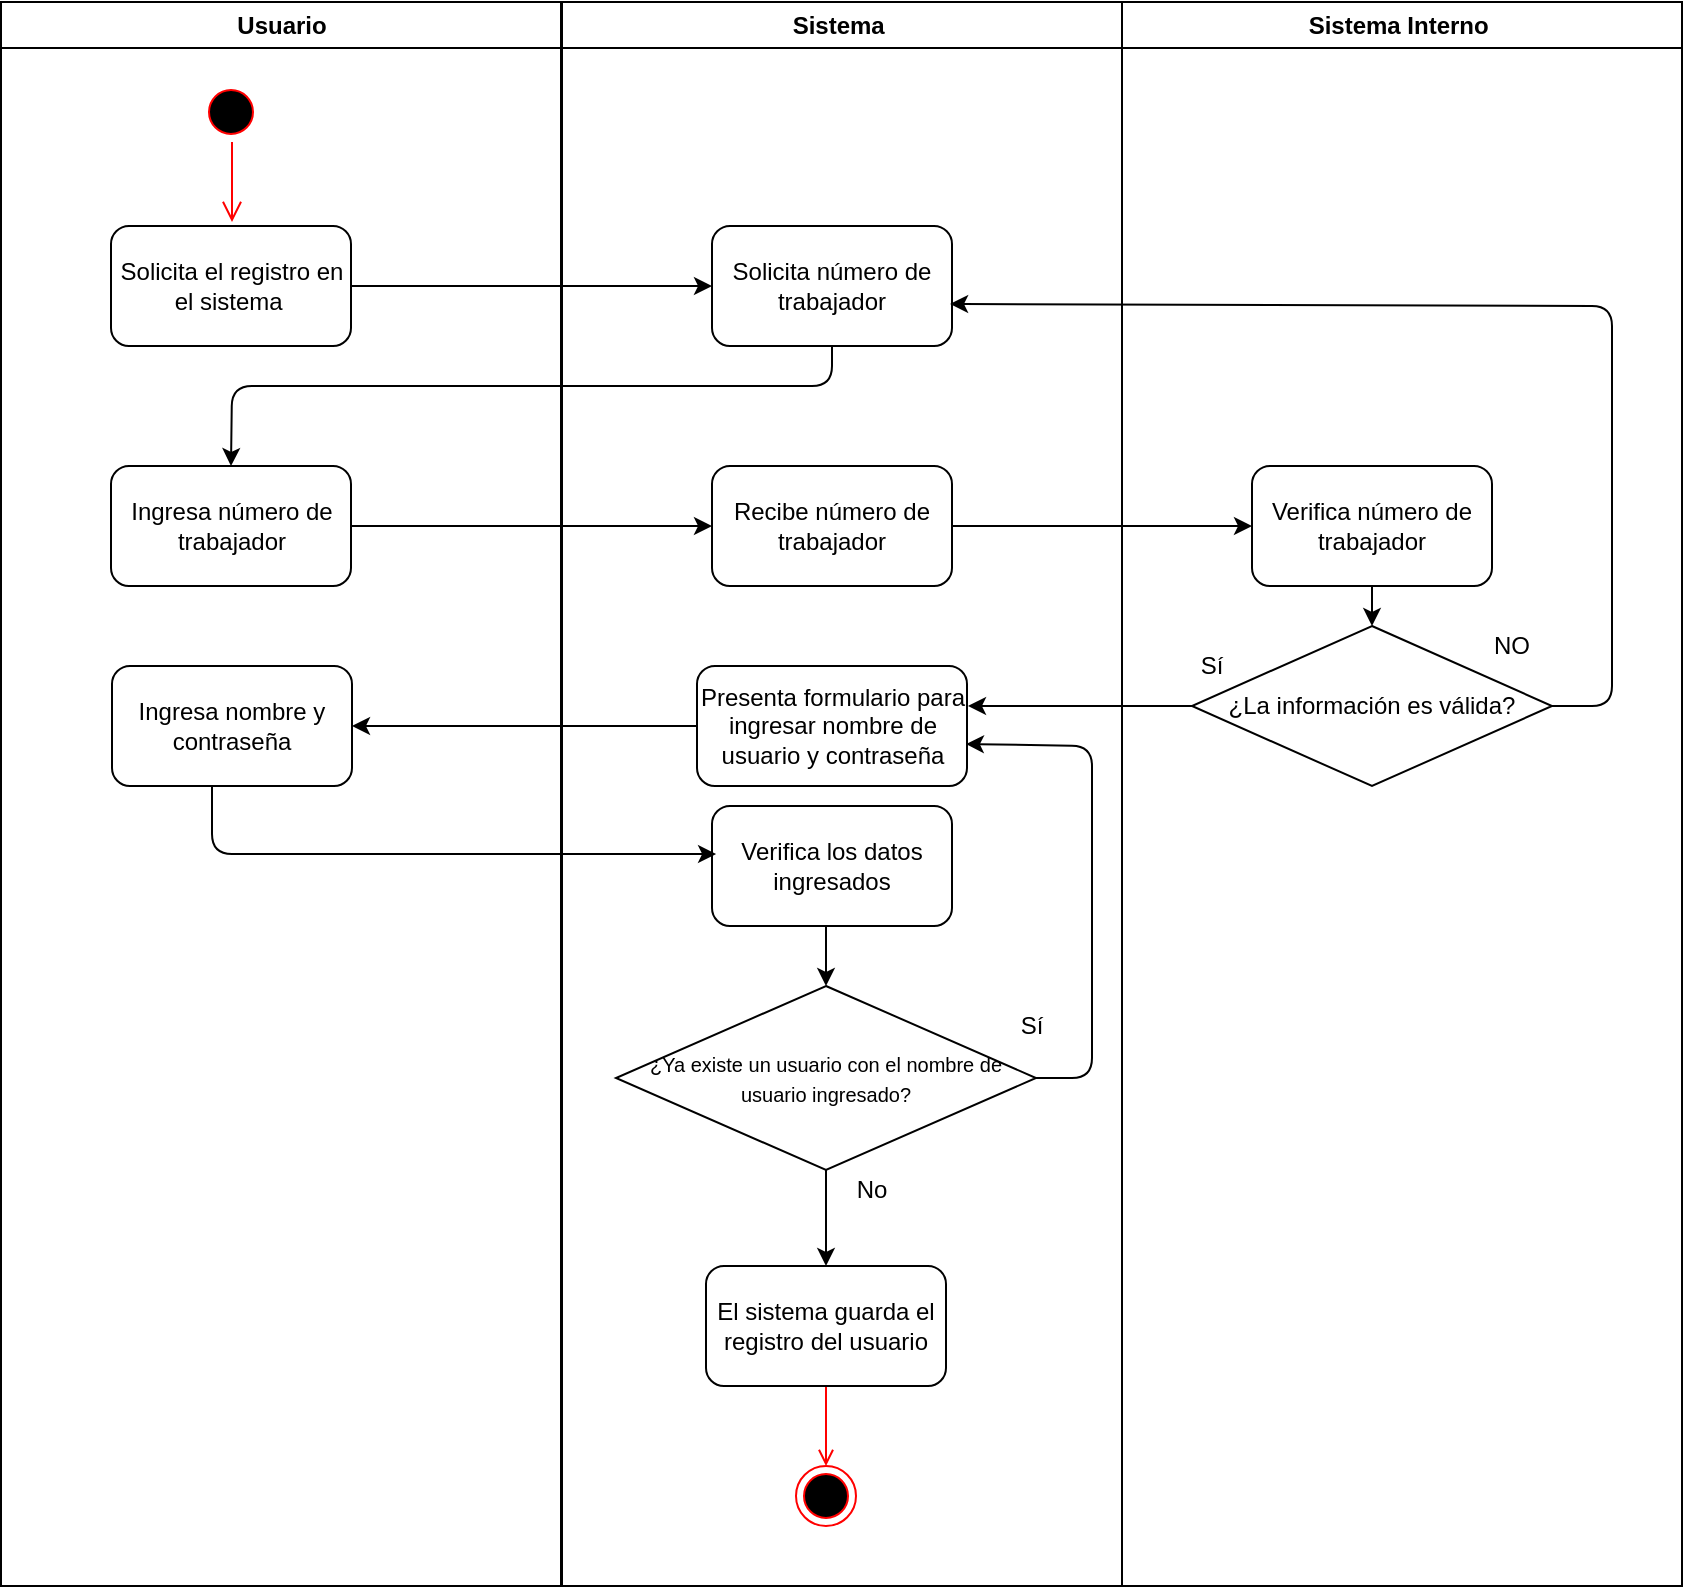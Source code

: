 <mxfile version="13.2.2" type="device"><diagram name="Page-1" id="e7e014a7-5840-1c2e-5031-d8a46d1fe8dd"><mxGraphModel dx="1422" dy="825" grid="1" gridSize="10" guides="1" tooltips="1" connect="1" arrows="1" fold="1" page="1" pageScale="1" pageWidth="1169" pageHeight="826" background="#ffffff" math="0" shadow="0"><root><mxCell id="0"/><mxCell id="1" parent="0"/><mxCell id="2" value="Usuario" style="swimlane;whiteSpace=wrap" parent="1" vertex="1"><mxGeometry x="164.5" y="128" width="280" height="792" as="geometry"/></mxCell><mxCell id="5" value="" style="ellipse;shape=startState;fillColor=#000000;strokeColor=#ff0000;" parent="2" vertex="1"><mxGeometry x="100" y="40" width="30" height="30" as="geometry"/></mxCell><mxCell id="6" value="" style="edgeStyle=elbowEdgeStyle;elbow=horizontal;verticalAlign=bottom;endArrow=open;endSize=8;strokeColor=#FF0000;endFill=1;rounded=0" parent="2" source="5" edge="1"><mxGeometry x="100" y="40" as="geometry"><mxPoint x="115.5" y="110" as="targetPoint"/></mxGeometry></mxCell><mxCell id="1JHVp1X5GHlJm4Sq1tFo-44" value="Solicita el registro en el sistema&amp;nbsp;" style="rounded=1;whiteSpace=wrap;html=1;" vertex="1" parent="2"><mxGeometry x="55" y="112" width="120" height="60" as="geometry"/></mxCell><mxCell id="1JHVp1X5GHlJm4Sq1tFo-47" value="Ingresa número de trabajador" style="rounded=1;whiteSpace=wrap;html=1;" vertex="1" parent="2"><mxGeometry x="55" y="232" width="120" height="60" as="geometry"/></mxCell><mxCell id="1JHVp1X5GHlJm4Sq1tFo-65" value="Ingresa nombre y contraseña" style="rounded=1;whiteSpace=wrap;html=1;" vertex="1" parent="2"><mxGeometry x="55.5" y="332" width="120" height="60" as="geometry"/></mxCell><mxCell id="4" value="Sistema " style="swimlane;whiteSpace=wrap" parent="1" vertex="1"><mxGeometry x="445" y="128" width="280" height="792" as="geometry"/></mxCell><mxCell id="39" value="" style="endArrow=open;strokeColor=#FF0000;endFill=1;rounded=0" parent="4" source="1JHVp1X5GHlJm4Sq1tFo-73" target="38" edge="1"><mxGeometry relative="1" as="geometry"><mxPoint x="-150" y="692" as="sourcePoint"/></mxGeometry></mxCell><mxCell id="1JHVp1X5GHlJm4Sq1tFo-45" value="Solicita número de trabajador" style="rounded=1;whiteSpace=wrap;html=1;" vertex="1" parent="4"><mxGeometry x="75" y="112" width="120" height="60" as="geometry"/></mxCell><mxCell id="1JHVp1X5GHlJm4Sq1tFo-49" value="Recibe número de trabajador" style="rounded=1;whiteSpace=wrap;html=1;" vertex="1" parent="4"><mxGeometry x="75" y="232" width="120" height="60" as="geometry"/></mxCell><mxCell id="1JHVp1X5GHlJm4Sq1tFo-61" value="Presenta formulario para ingresar nombre de usuario y contraseña" style="rounded=1;whiteSpace=wrap;html=1;" vertex="1" parent="4"><mxGeometry x="67.5" y="332" width="135" height="60" as="geometry"/></mxCell><mxCell id="1JHVp1X5GHlJm4Sq1tFo-67" value="Verifica los datos ingresados" style="rounded=1;whiteSpace=wrap;html=1;" vertex="1" parent="4"><mxGeometry x="75" y="402" width="120" height="60" as="geometry"/></mxCell><mxCell id="1JHVp1X5GHlJm4Sq1tFo-69" value="&lt;font style=&quot;font-size: 10px&quot;&gt;¿Ya existe un usuario con el nombre de usuario ingresado?&lt;/font&gt;" style="rhombus;whiteSpace=wrap;html=1;" vertex="1" parent="4"><mxGeometry x="27" y="492" width="210" height="92" as="geometry"/></mxCell><mxCell id="1JHVp1X5GHlJm4Sq1tFo-70" value="" style="endArrow=classic;html=1;" edge="1" parent="4" target="1JHVp1X5GHlJm4Sq1tFo-69"><mxGeometry width="50" height="50" relative="1" as="geometry"><mxPoint x="132" y="462" as="sourcePoint"/><mxPoint x="165" y="272" as="targetPoint"/></mxGeometry></mxCell><mxCell id="1JHVp1X5GHlJm4Sq1tFo-71" value="" style="endArrow=classic;html=1;exitX=1;exitY=0.5;exitDx=0;exitDy=0;entryX=0.996;entryY=0.65;entryDx=0;entryDy=0;entryPerimeter=0;" edge="1" parent="4" source="1JHVp1X5GHlJm4Sq1tFo-69" target="1JHVp1X5GHlJm4Sq1tFo-61"><mxGeometry width="50" height="50" relative="1" as="geometry"><mxPoint x="237" y="542" as="sourcePoint"/><mxPoint x="195" y="384" as="targetPoint"/><Array as="points"><mxPoint x="265" y="538"/><mxPoint x="265" y="372"/></Array></mxGeometry></mxCell><mxCell id="1JHVp1X5GHlJm4Sq1tFo-72" value="Sí" style="text;html=1;strokeColor=none;fillColor=none;align=center;verticalAlign=middle;whiteSpace=wrap;rounded=0;" vertex="1" parent="4"><mxGeometry x="215" y="502" width="40" height="20" as="geometry"/></mxCell><mxCell id="1JHVp1X5GHlJm4Sq1tFo-73" value="El sistema guarda el registro del usuario" style="rounded=1;whiteSpace=wrap;html=1;" vertex="1" parent="4"><mxGeometry x="72" y="632" width="120" height="60" as="geometry"/></mxCell><mxCell id="1JHVp1X5GHlJm4Sq1tFo-74" value="" style="endArrow=classic;html=1;entryX=0.5;entryY=0;entryDx=0;entryDy=0;" edge="1" parent="4" source="1JHVp1X5GHlJm4Sq1tFo-69" target="1JHVp1X5GHlJm4Sq1tFo-73"><mxGeometry width="50" height="50" relative="1" as="geometry"><mxPoint x="115" y="472" as="sourcePoint"/><mxPoint x="165" y="422" as="targetPoint"/></mxGeometry></mxCell><mxCell id="1JHVp1X5GHlJm4Sq1tFo-75" value="No" style="text;html=1;strokeColor=none;fillColor=none;align=center;verticalAlign=middle;whiteSpace=wrap;rounded=0;" vertex="1" parent="4"><mxGeometry x="135" y="584" width="40" height="20" as="geometry"/></mxCell><mxCell id="38" value="" style="ellipse;shape=endState;fillColor=#000000;strokeColor=#ff0000" parent="4" vertex="1"><mxGeometry x="117" y="732" width="30" height="30" as="geometry"/></mxCell><mxCell id="1JHVp1X5GHlJm4Sq1tFo-42" value="Sistema Interno " style="swimlane;whiteSpace=wrap" vertex="1" parent="1"><mxGeometry x="725" y="128" width="280" height="792" as="geometry"/></mxCell><mxCell id="1JHVp1X5GHlJm4Sq1tFo-43" value="" style="endArrow=open;strokeColor=#FF0000;endFill=1;rounded=0" edge="1" parent="1JHVp1X5GHlJm4Sq1tFo-42"><mxGeometry relative="1" as="geometry"><mxPoint x="-150" y="462" as="sourcePoint"/></mxGeometry></mxCell><mxCell id="1JHVp1X5GHlJm4Sq1tFo-48" value="Verifica número de trabajador" style="rounded=1;whiteSpace=wrap;html=1;" vertex="1" parent="1JHVp1X5GHlJm4Sq1tFo-42"><mxGeometry x="65" y="232" width="120" height="60" as="geometry"/></mxCell><mxCell id="1JHVp1X5GHlJm4Sq1tFo-55" value="¿La información es válida?" style="rhombus;whiteSpace=wrap;html=1;" vertex="1" parent="1JHVp1X5GHlJm4Sq1tFo-42"><mxGeometry x="35" y="312" width="180" height="80" as="geometry"/></mxCell><mxCell id="1JHVp1X5GHlJm4Sq1tFo-56" value="" style="endArrow=classic;html=1;entryX=0.5;entryY=0;entryDx=0;entryDy=0;" edge="1" parent="1JHVp1X5GHlJm4Sq1tFo-42" source="1JHVp1X5GHlJm4Sq1tFo-48" target="1JHVp1X5GHlJm4Sq1tFo-55"><mxGeometry width="50" height="50" relative="1" as="geometry"><mxPoint x="-165" y="322" as="sourcePoint"/><mxPoint x="-115" y="272" as="targetPoint"/></mxGeometry></mxCell><mxCell id="1JHVp1X5GHlJm4Sq1tFo-57" value="NO" style="text;html=1;strokeColor=none;fillColor=none;align=center;verticalAlign=middle;whiteSpace=wrap;rounded=0;" vertex="1" parent="1JHVp1X5GHlJm4Sq1tFo-42"><mxGeometry x="175" y="312" width="40" height="20" as="geometry"/></mxCell><mxCell id="1JHVp1X5GHlJm4Sq1tFo-58" value="Sí" style="text;html=1;strokeColor=none;fillColor=none;align=center;verticalAlign=middle;whiteSpace=wrap;rounded=0;" vertex="1" parent="1JHVp1X5GHlJm4Sq1tFo-42"><mxGeometry x="25" y="322" width="40" height="20" as="geometry"/></mxCell><mxCell id="1JHVp1X5GHlJm4Sq1tFo-46" value="" style="endArrow=classic;html=1;exitX=1;exitY=0.5;exitDx=0;exitDy=0;entryX=0;entryY=0.5;entryDx=0;entryDy=0;" edge="1" parent="1" source="1JHVp1X5GHlJm4Sq1tFo-44" target="1JHVp1X5GHlJm4Sq1tFo-45"><mxGeometry width="50" height="50" relative="1" as="geometry"><mxPoint x="560" y="450" as="sourcePoint"/><mxPoint x="610" y="400" as="targetPoint"/></mxGeometry></mxCell><mxCell id="1JHVp1X5GHlJm4Sq1tFo-50" value="" style="endArrow=classic;html=1;exitX=0.5;exitY=1;exitDx=0;exitDy=0;entryX=0.5;entryY=0;entryDx=0;entryDy=0;" edge="1" parent="1" source="1JHVp1X5GHlJm4Sq1tFo-45" target="1JHVp1X5GHlJm4Sq1tFo-47"><mxGeometry width="50" height="50" relative="1" as="geometry"><mxPoint x="560" y="450" as="sourcePoint"/><mxPoint x="-20" y="320" as="targetPoint"/><Array as="points"><mxPoint x="580" y="320"/><mxPoint x="280" y="320"/></Array></mxGeometry></mxCell><mxCell id="1JHVp1X5GHlJm4Sq1tFo-53" value="" style="endArrow=classic;html=1;exitX=1;exitY=0.5;exitDx=0;exitDy=0;entryX=0;entryY=0.5;entryDx=0;entryDy=0;" edge="1" parent="1" source="1JHVp1X5GHlJm4Sq1tFo-47" target="1JHVp1X5GHlJm4Sq1tFo-49"><mxGeometry width="50" height="50" relative="1" as="geometry"><mxPoint x="560" y="450" as="sourcePoint"/><mxPoint x="510" y="390" as="targetPoint"/></mxGeometry></mxCell><mxCell id="1JHVp1X5GHlJm4Sq1tFo-54" value="" style="endArrow=classic;html=1;entryX=0;entryY=0.5;entryDx=0;entryDy=0;exitX=1;exitY=0.5;exitDx=0;exitDy=0;" edge="1" parent="1" source="1JHVp1X5GHlJm4Sq1tFo-49" target="1JHVp1X5GHlJm4Sq1tFo-48"><mxGeometry width="50" height="50" relative="1" as="geometry"><mxPoint x="560" y="450" as="sourcePoint"/><mxPoint x="610" y="400" as="targetPoint"/></mxGeometry></mxCell><mxCell id="1JHVp1X5GHlJm4Sq1tFo-59" value="" style="endArrow=classic;html=1;exitX=1;exitY=0.5;exitDx=0;exitDy=0;entryX=0.992;entryY=0.65;entryDx=0;entryDy=0;entryPerimeter=0;" edge="1" parent="1" source="1JHVp1X5GHlJm4Sq1tFo-55" target="1JHVp1X5GHlJm4Sq1tFo-45"><mxGeometry width="50" height="50" relative="1" as="geometry"><mxPoint x="560" y="450" as="sourcePoint"/><mxPoint x="970" y="60" as="targetPoint"/><Array as="points"><mxPoint x="970" y="480"/><mxPoint x="970" y="280"/></Array></mxGeometry></mxCell><mxCell id="1JHVp1X5GHlJm4Sq1tFo-64" value="" style="endArrow=classic;html=1;exitX=0;exitY=0.5;exitDx=0;exitDy=0;" edge="1" parent="1" source="1JHVp1X5GHlJm4Sq1tFo-55"><mxGeometry width="50" height="50" relative="1" as="geometry"><mxPoint x="560" y="450" as="sourcePoint"/><mxPoint x="648" y="480" as="targetPoint"/></mxGeometry></mxCell><mxCell id="1JHVp1X5GHlJm4Sq1tFo-66" value="" style="endArrow=classic;html=1;entryX=1;entryY=0.5;entryDx=0;entryDy=0;" edge="1" parent="1" source="1JHVp1X5GHlJm4Sq1tFo-61" target="1JHVp1X5GHlJm4Sq1tFo-65"><mxGeometry width="50" height="50" relative="1" as="geometry"><mxPoint x="560" y="450" as="sourcePoint"/><mxPoint x="610" y="400" as="targetPoint"/></mxGeometry></mxCell><mxCell id="1JHVp1X5GHlJm4Sq1tFo-68" value="" style="endArrow=classic;html=1;entryX=0.017;entryY=0.4;entryDx=0;entryDy=0;entryPerimeter=0;" edge="1" parent="1" target="1JHVp1X5GHlJm4Sq1tFo-67"><mxGeometry width="50" height="50" relative="1" as="geometry"><mxPoint x="270" y="520" as="sourcePoint"/><mxPoint x="610" y="400" as="targetPoint"/><Array as="points"><mxPoint x="270" y="554"/></Array></mxGeometry></mxCell></root></mxGraphModel></diagram></mxfile>